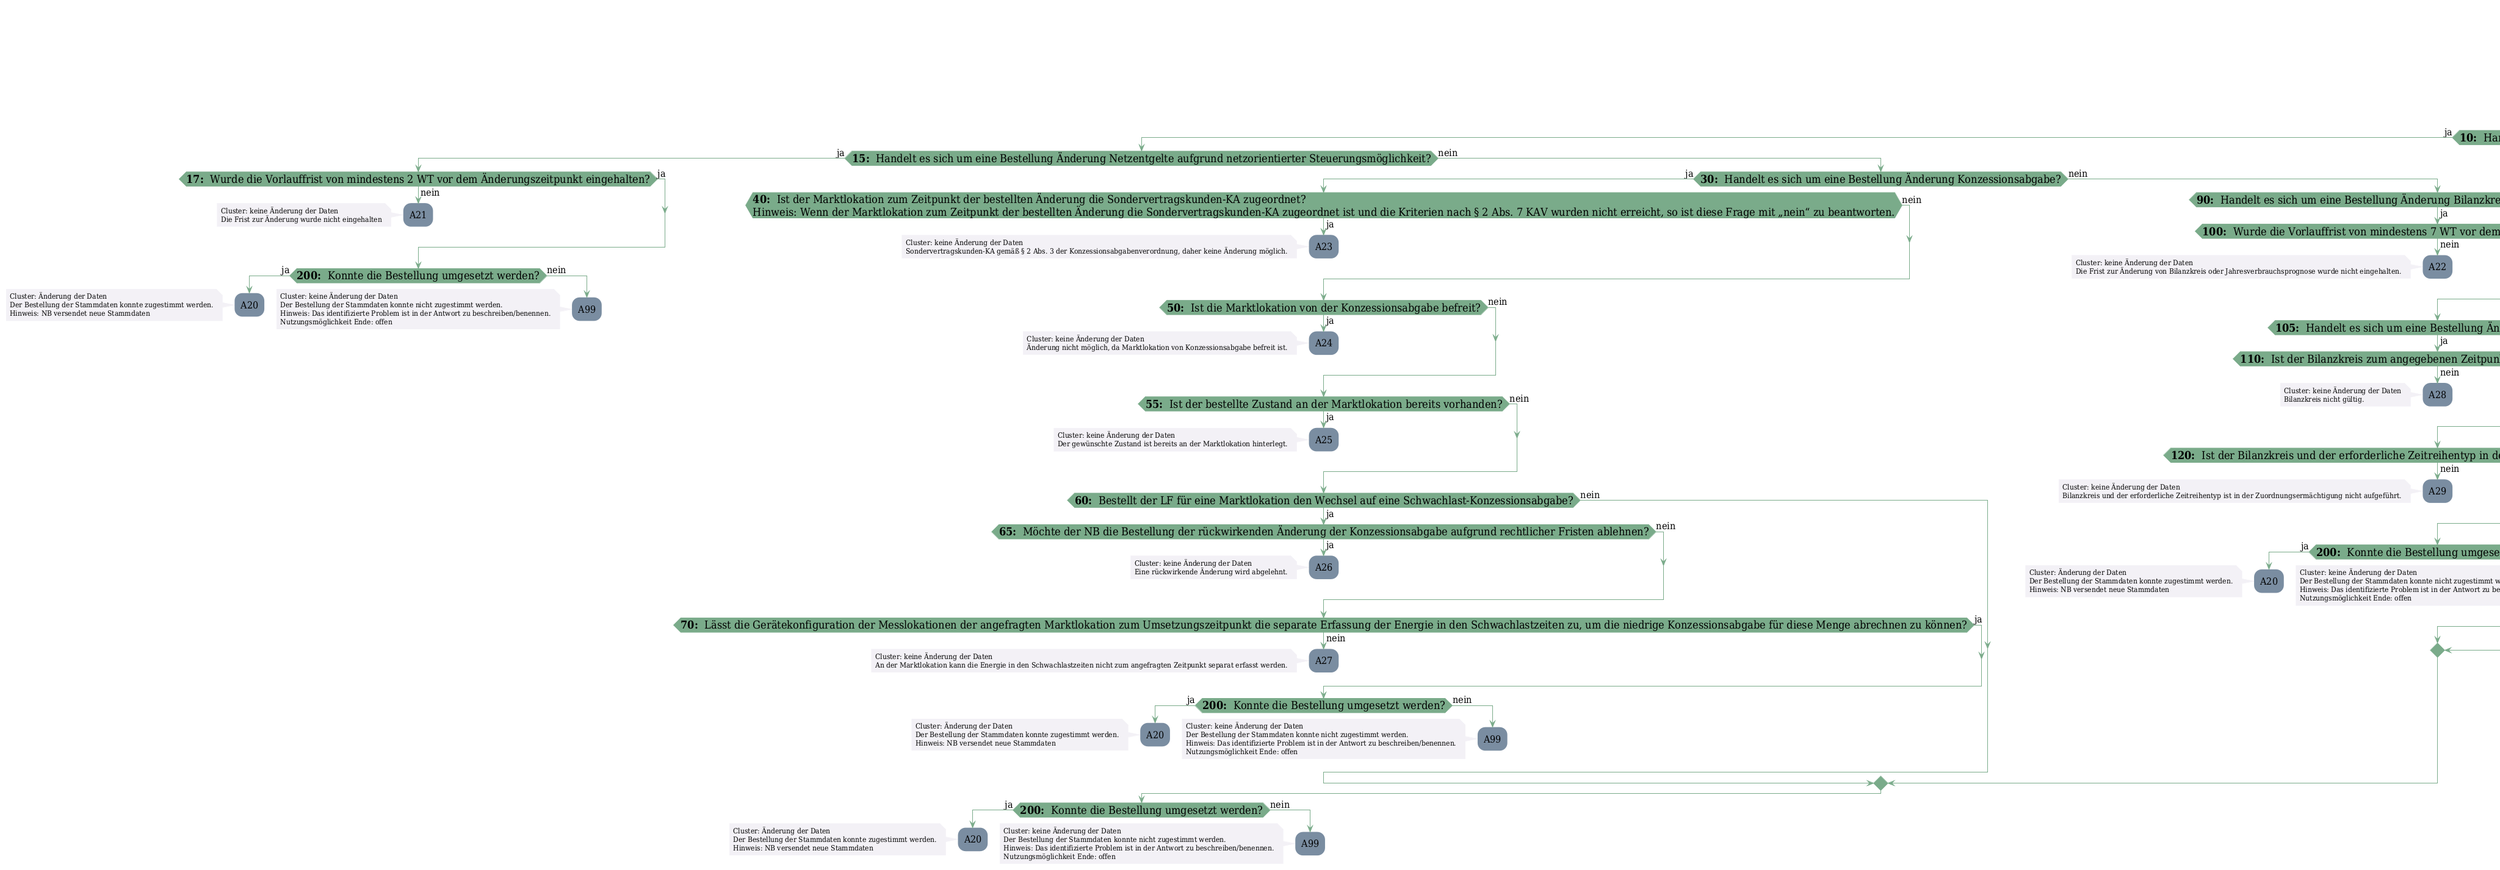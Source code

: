 @startuml
skinparam Shadowing false
skinparam NoteBorderColor #f3f1f6
skinparam NoteBackgroundColor #f3f1f6
skinparam NoteFontSize 12
skinparam ActivityBorderColor none
skinparam ActivityBackgroundColor #7a8da1
skinparam ActivityFontSize 16
skinparam ArrowColor #7aab8a
skinparam ArrowFontSize 16
skinparam ActivityDiamondBackgroundColor #7aab8a
skinparam ActivityDiamondBorderColor #7aab8a
skinparam ActivityDiamondFontSize 18
skinparam defaultFontName DejaVu Serif Condensed
skinparam ActivityEndColor #669580

header
<b>FV2210
2022-12-12
endheader

title
GPKE

6.17.1: AD: Bestellung einer Änderung von Abrechnungsdaten von LF an NB



end title
:<b>E_0595</b>;
note right
<b><i>Prüfende Rolle: NB
end note

if (<b>10: </b> Handelt es sich bei dem Anwendungsfall um eine Bestellung mittels ORDERS?) then (ja)
    if (<b>15: </b> Handelt es sich um eine Bestellung Änderung Netzentgelte aufgrund netzorientierter Steuerungsmöglichkeit?) then (ja)
        if (<b>17: </b> Wurde die Vorlauffrist von mindestens 2 WT vor dem Änderungszeitpunkt eingehalten?) then (ja)
        else (nein)
            :A21;
            note left
                Cluster: keine Änderung der Daten
                Die Frist zur Änderung wurde nicht eingehalten
            endnote
            kill;
        endif
        if (<b>200: </b> Konnte die Bestellung umgesetzt werden?) then (ja)
            :A20;
            note left
                Cluster: Änderung der Daten
                Der Bestellung der Stammdaten konnte zugestimmt werden.
                Hinweis: NB versendet neue Stammdaten
            endnote
            kill;
        else (nein)
            :A99;
            note left
                Cluster: keine Änderung der Daten
                Der Bestellung der Stammdaten konnte nicht zugestimmt werden.
                Hinweis: Das identifizierte Problem ist in der Antwort zu beschreiben/benennen.
                Nutzungsmöglichkeit Ende: offen
            endnote
            kill;
        endif
    else (nein)
        if (<b>30: </b> Handelt es sich um eine Bestellung Änderung Konzessionsabgabe?) then (ja)
            if (<b>40: </b> Ist der Marktlokation zum Zeitpunkt der bestellten Änderung die Sondervertragskunden-KA zugeordnet?
Hinweis: Wenn der Marktlokation zum Zeitpunkt der bestellten Änderung die Sondervertragskunden-KA zugeordnet ist und die Kriterien nach § 2 Abs. 7 KAV wurden nicht erreicht, so ist diese Frage mit „nein“ zu beantworten.) then (ja)
                :A23;
                note left
                    Cluster: keine Änderung der Daten
                    Sondervertragskunden-KA gemäß § 2 Abs. 3 der Konzessionsabgabenverordnung, daher keine Änderung möglich.
                endnote
                kill;
            else (nein)
            endif
            if (<b>50: </b> Ist die Marktlokation von der Konzessionsabgabe befreit?) then (ja)
                :A24;
                note left
                    Cluster: keine Änderung der Daten
                    Änderung nicht möglich, da Marktlokation von Konzessionsabgabe befreit ist.
                endnote
                kill;
            else (nein)
            endif
            if (<b>55: </b> Ist der bestellte Zustand an der Marktlokation bereits vorhanden?) then (ja)
                :A25;
                note left
                    Cluster: keine Änderung der Daten
                    Der gewünschte Zustand ist bereits an der Marktlokation hinterlegt.
                endnote
                kill;
            else (nein)
            endif
            if (<b>60: </b> Bestellt der LF für eine Marktlokation den Wechsel auf eine Schwachlast-Konzessionsabgabe?) then (ja)
                if (<b>65: </b> Möchte der NB die Bestellung der rückwirkenden Änderung der Konzessionsabgabe aufgrund rechtlicher Fristen ablehnen?) then (ja)
                    :A26;
                    note left
                        Cluster: keine Änderung der Daten
                        Eine rückwirkende Änderung wird abgelehnt.
                    endnote
                    kill;
                else (nein)
                endif
                if (<b>70: </b> Lässt die Gerätekonfiguration der Messlokationen der angefragten Marktlokation zum Umsetzungszeitpunkt die separate Erfassung der Energie in den Schwachlastzeiten zu, um die niedrige Konzessionsabgabe für diese Menge abrechnen zu können?) then (ja)
                else (nein)
                    :A27;
                    note left
                        Cluster: keine Änderung der Daten
                        An der Marktlokation kann die Energie in den Schwachlastzeiten nicht zum angefragten Zeitpunkt separat erfasst werden.
                    endnote
                    kill;
                endif
                if (<b>200: </b> Konnte die Bestellung umgesetzt werden?) then (ja)
                    :A20;
                    note left
                        Cluster: Änderung der Daten
                        Der Bestellung der Stammdaten konnte zugestimmt werden.
                        Hinweis: NB versendet neue Stammdaten
                    endnote
                    kill;
                else (nein)
                    :A99;
                    note left
                        Cluster: keine Änderung der Daten
                        Der Bestellung der Stammdaten konnte nicht zugestimmt werden.
                        Hinweis: Das identifizierte Problem ist in der Antwort zu beschreiben/benennen.
                        Nutzungsmöglichkeit Ende: offen
                    endnote
                    kill;
                endif
            else (nein)
            endif
        else (nein)
            if (<b>90: </b> Handelt es sich um eine Bestellung Änderung Bilanzkreis bzw. Jahresverbrauchsprognose?) then (ja)
                if (<b>100: </b> Wurde die Vorlauffrist von mindestens 7 WT vor dem Änderungszeitpunkt eingehalten?) then (ja)
                else (nein)
                    :A22;
                    note left
                        Cluster: keine Änderung der Daten
                        Die Frist zur Änderung von Bilanzkreis oder Jahresverbrauchsprognose wurde nicht eingehalten.
                    endnote
                    kill;
                endif
                if (<b>105: </b> Handelt es sich um eine Bestellung Änderung Bilanzkreis?) then (ja)
                    if (<b>110: </b> Ist der Bilanzkreis zum angegebenen Zeitpunkt in der Regelzone gültig?) then (ja)
                    else (nein)
                        :A28;
                        note left
                            Cluster: keine Änderung der Daten
                            Bilanzkreis nicht gültig.
                        endnote
                        kill;
                    endif
                    if (<b>120: </b> Ist der Bilanzkreis und der erforderliche Zeitreihentyp in der Zuordnungsermächtigung aufgeführt?) then (ja)
                    else (nein)
                        :A29;
                        note left
                            Cluster: keine Änderung der Daten
                            Bilanzkreis und der erforderliche Zeitreihentyp ist in der Zuordnungsermächtigung nicht aufgeführt.
                        endnote
                        kill;
                    endif
                    if (<b>200: </b> Konnte die Bestellung umgesetzt werden?) then (ja)
                        :A20;
                        note left
                            Cluster: Änderung der Daten
                            Der Bestellung der Stammdaten konnte zugestimmt werden.
                            Hinweis: NB versendet neue Stammdaten
                        endnote
                        kill;
                    else (nein)
                        :A99;
                        note left
                            Cluster: keine Änderung der Daten
                            Der Bestellung der Stammdaten konnte nicht zugestimmt werden.
                            Hinweis: Das identifizierte Problem ist in der Antwort zu beschreiben/benennen.
                            Nutzungsmöglichkeit Ende: offen
                        endnote
                        kill;
                    endif
                else (nein)
                endif
            else (nein)
            endif
        endif
    endif
    if (<b>200: </b> Konnte die Bestellung umgesetzt werden?) then (ja)
        :A20;
        note left
            Cluster: Änderung der Daten
            Der Bestellung der Stammdaten konnte zugestimmt werden.
            Hinweis: NB versendet neue Stammdaten
        endnote
        kill;
    else (nein)
        :A99;
        note left
            Cluster: keine Änderung der Daten
            Der Bestellung der Stammdaten konnte nicht zugestimmt werden.
            Hinweis: Das identifizierte Problem ist in der Antwort zu beschreiben/benennen.
            Nutzungsmöglichkeit Ende: offen
        endnote
        kill;
    endif
else (nein)
    if (<b>210: </b> Stimmen alle Stammdaten für Verwendungszeiträume, welche mit „Im System vorhandene Daten“ gekennzeichnet sind, sowie Verwendungszeiträume welche mit „Im System keine Daten vorhanden“ gekennzeichnet sind, mit dem beim Verantwortlichen vorliegenden Stammdaten überein?
Hinweis:
Dies ist für jeden in der Anfrage vorhandenen Verwendungszeitraum jeweils für den gesamten Zeitraum zu prüfen.) then (ja)
        if (<b>220: </b> Sind in der Bestellung der Stammdatenänderung Verwendungszeiträume der Daten mit dem Code „Erwartete Daten“ und / oder „Keine Daten erwartet“ enthalten?) then (ja)
        else (nein)
            :A01;
            note left
                Cluster: keine Änderung der Daten
                Der Verantwortliche teilt in dem Bearbeitungsstand der Stammdaten mit: 
                - Die beim Berechtigten vorliegenden Daten stimmen mit den Daten des Verantwortlichen überein. 
                - Es wurden keine Stammdaten zur Änderung angegeben. 
                Eine Stammdatenänderung wird nicht versendet.
            endnote
            kill;
        endif
        if (<b>230: </b> Kommt der Verantwortliche zu dem Ergebnis, dass er Änderungen an seinen Stammdaten vornimmt?) then (ja)
            :A02;
            note left
                Cluster: Änderung der Daten
                Der Verantwortliche teilt in dem Bearbeitungstand der Stammdaten mit:
                - Die beim Berechtigten vorliegenden Daten stimmen mit den Daten des Verantwortlichen überein.
                - Änderungen an den Stammdaten werden vorgenommen. 
                Eine Stammdatenänderung wird versendet.
            endnote
            kill;
        else (nein)
            :A03;
            note left
                Cluster: keine Änderung der Daten
                Der Verantwortliche teilt in dem Bearbeitungsstand der Stammdaten mit:
                - Die beim Berechtigten vorliegenden Daten stimmen mit den Daten des Verantwortlichen überein.
                - Änderungen an den Stammdaten werden nicht vorgenommen.
                Eine Stammdatenänderung wird nicht versendet.
            endnote
            kill;
        endif
    else (nein)
        if (<b>240: </b> Sind in der Bestellung der Stammdatenänderung Verwendungszeiträume der Daten mit dem Code „Erwartete Daten“ und / oder „Keine Daten erwartet“ enthalten?) then (ja)
        else (nein)
            :A04;
            note left
                Cluster: Änderung der Daten
                Der Verantwortliche teilt in dem Bearbeitungsstand der Stammdaten mit: 
                - Die beim Berechtigten vorliegenden Daten stimmen mit den Daten des Verantwortlichen nicht überein. 
                - Es wurden keine Stammdaten zur Änderung angegeben. 
                Eine Stammdatenänderung wird versendet.
            endnote
            kill;
        endif
        if (<b>250: </b> Kommt der Verantwortliche zu dem Ergebnis, dass er Änderungen an seinen Stammdaten vornimmt?) then (ja)
            :A05;
            note left
                Cluster: Änderung der Daten
                Der Verantwortliche teilt in dem Bearbeitungsstand der Stammdaten mit:
                - Die beim Berechtigten vorliegenden Daten stimmen mit den Daten des Verantwortlichen nicht überein.
                - Änderungen an den Stammdaten werden vorgenommen. 
                Eine Stammdatenänderung wird versendet.
            endnote
            kill;
        else (nein)
            :A06;
            note left
                Cluster: Änderung der Daten
                Der Verantwortliche teilt in dem Bearbeitungsstand der Stammdaten mit: 
                - Die beim Berechtigten vorliegenden Daten stimmen mit den Daten des Verantwortlichen nicht überein.
                - Änderungen an den Stammdaten werden nicht vornehmen
                Eine Stammdatenänderung wird versendet.
            endnote
            kill;
        endif
    endif
endif

@enduml
